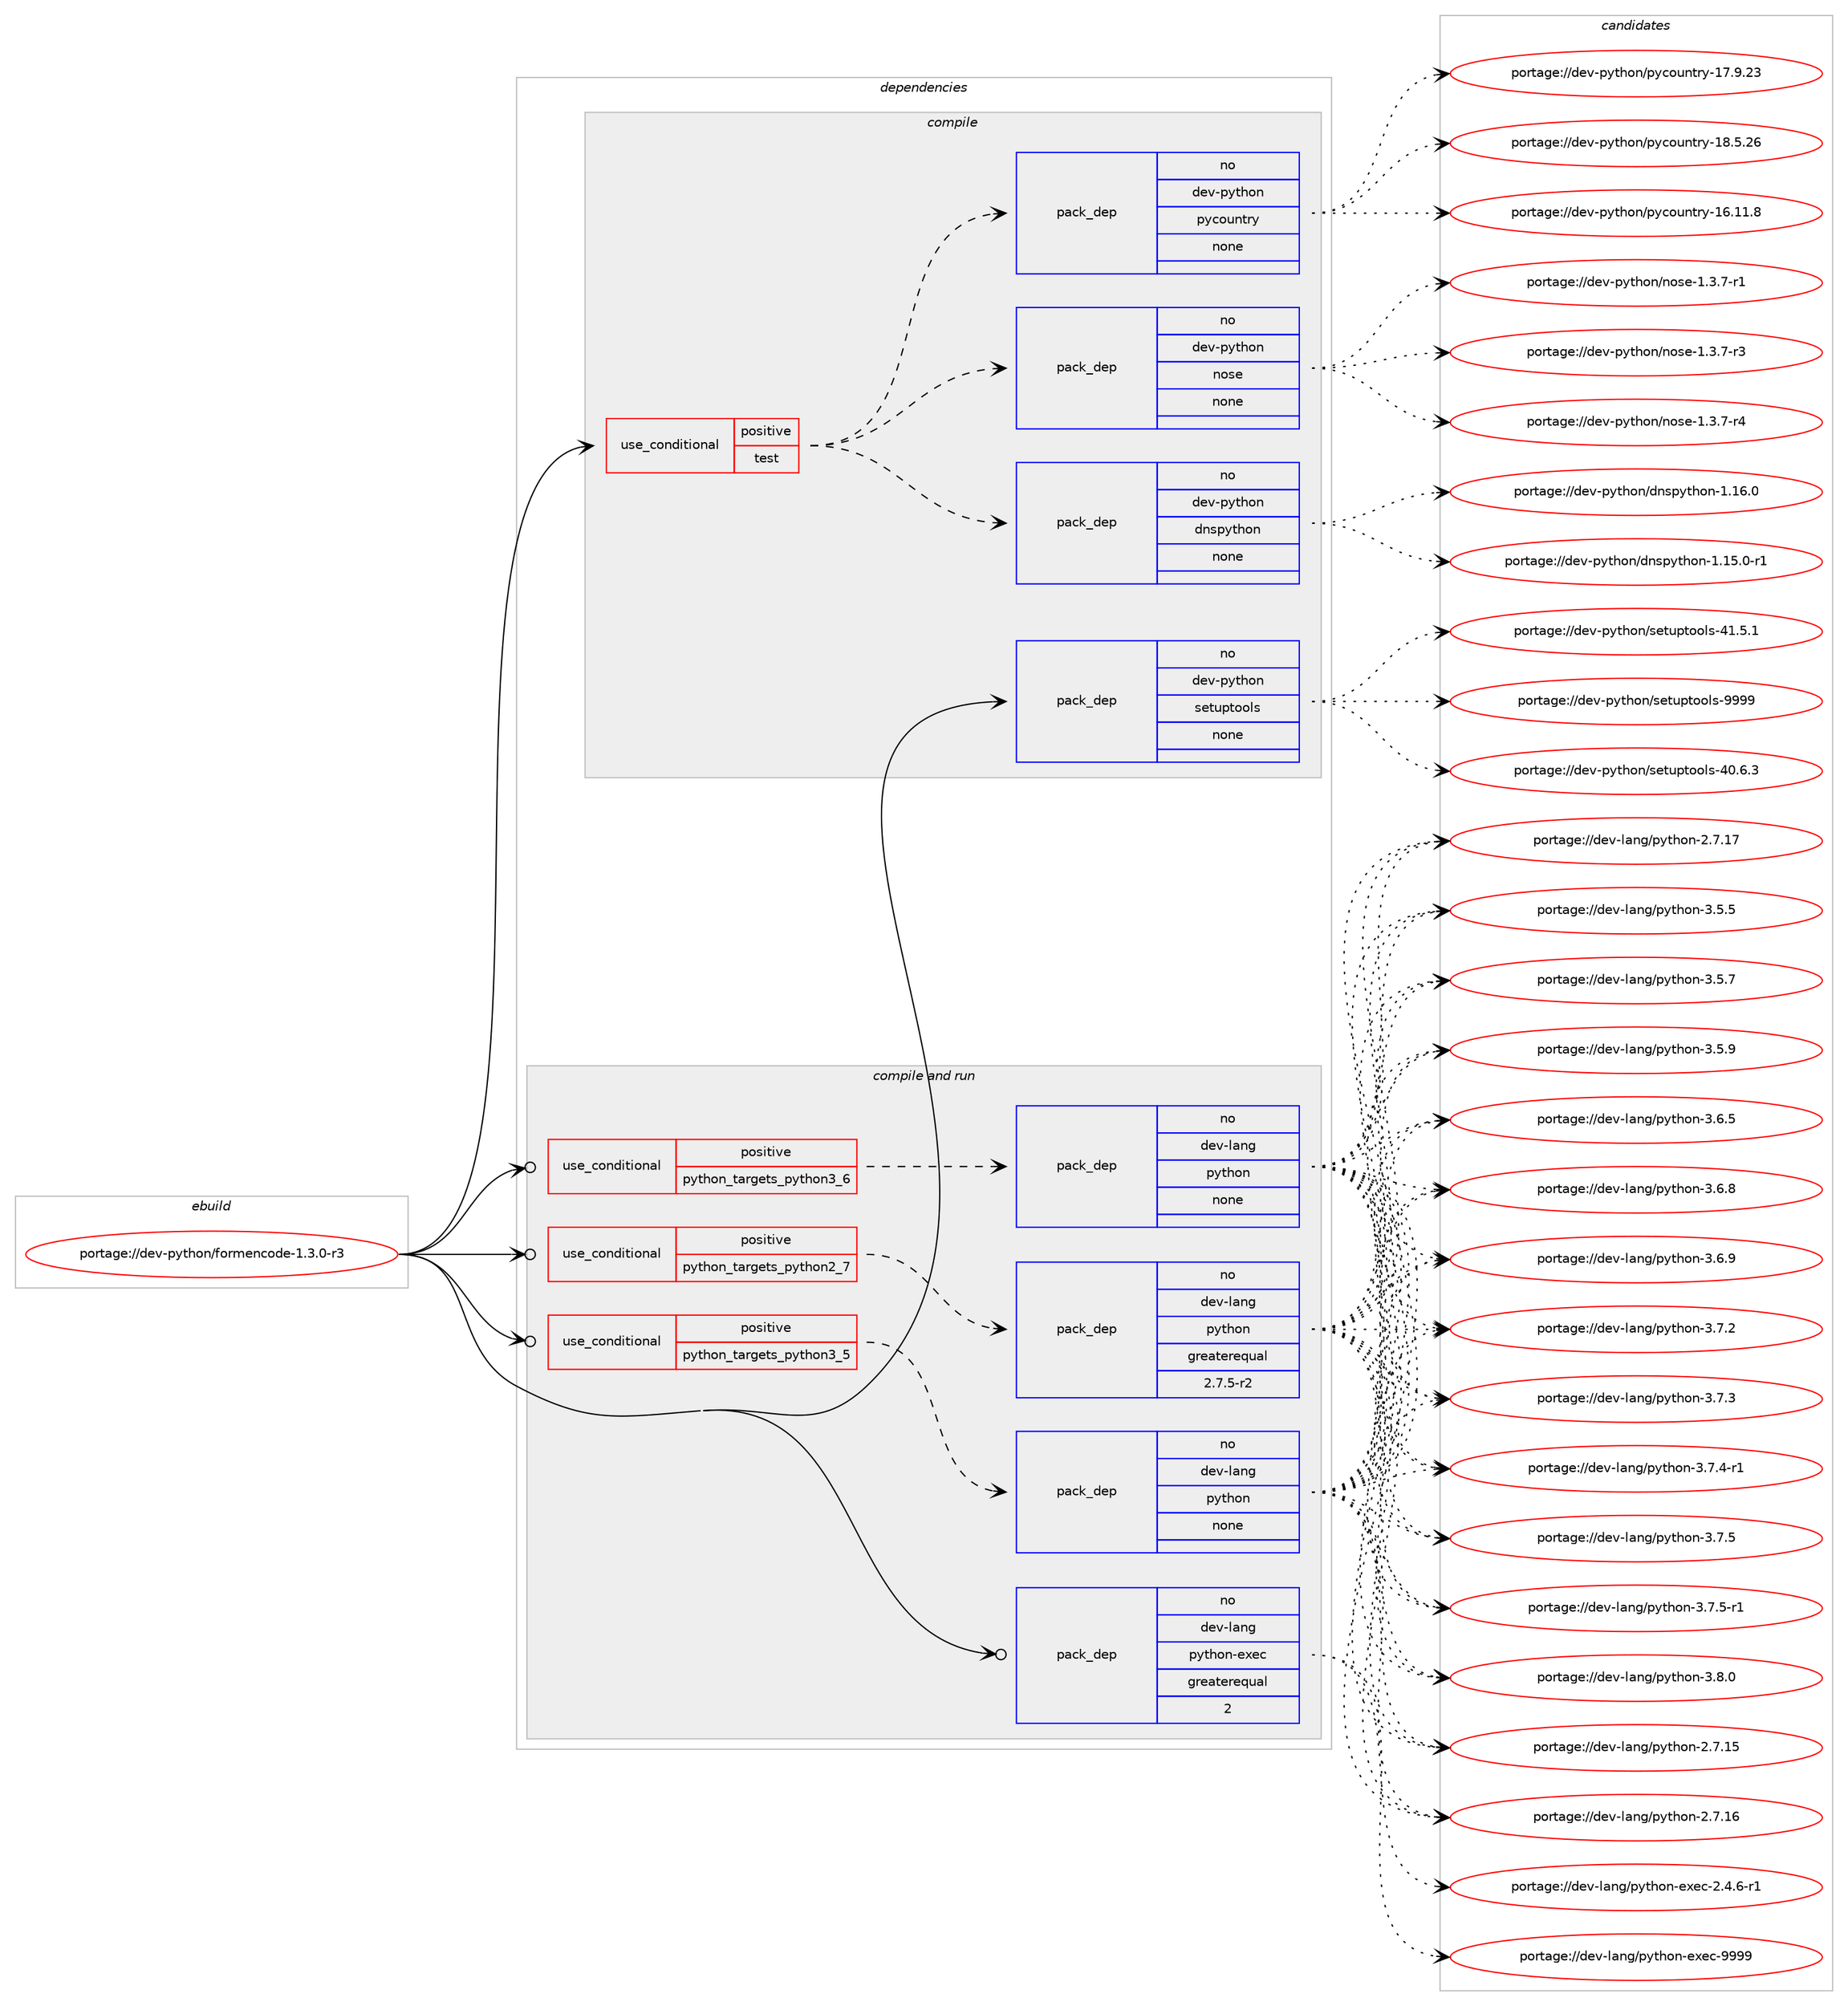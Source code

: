 digraph prolog {

# *************
# Graph options
# *************

newrank=true;
concentrate=true;
compound=true;
graph [rankdir=LR,fontname=Helvetica,fontsize=10,ranksep=1.5];#, ranksep=2.5, nodesep=0.2];
edge  [arrowhead=vee];
node  [fontname=Helvetica,fontsize=10];

# **********
# The ebuild
# **********

subgraph cluster_leftcol {
color=gray;
rank=same;
label=<<i>ebuild</i>>;
id [label="portage://dev-python/formencode-1.3.0-r3", color=red, width=4, href="../dev-python/formencode-1.3.0-r3.svg"];
}

# ****************
# The dependencies
# ****************

subgraph cluster_midcol {
color=gray;
label=<<i>dependencies</i>>;
subgraph cluster_compile {
fillcolor="#eeeeee";
style=filled;
label=<<i>compile</i>>;
subgraph cond28964 {
dependency140568 [label=<<TABLE BORDER="0" CELLBORDER="1" CELLSPACING="0" CELLPADDING="4"><TR><TD ROWSPAN="3" CELLPADDING="10">use_conditional</TD></TR><TR><TD>positive</TD></TR><TR><TD>test</TD></TR></TABLE>>, shape=none, color=red];
subgraph pack108286 {
dependency140569 [label=<<TABLE BORDER="0" CELLBORDER="1" CELLSPACING="0" CELLPADDING="4" WIDTH="220"><TR><TD ROWSPAN="6" CELLPADDING="30">pack_dep</TD></TR><TR><TD WIDTH="110">no</TD></TR><TR><TD>dev-python</TD></TR><TR><TD>dnspython</TD></TR><TR><TD>none</TD></TR><TR><TD></TD></TR></TABLE>>, shape=none, color=blue];
}
dependency140568:e -> dependency140569:w [weight=20,style="dashed",arrowhead="vee"];
subgraph pack108287 {
dependency140570 [label=<<TABLE BORDER="0" CELLBORDER="1" CELLSPACING="0" CELLPADDING="4" WIDTH="220"><TR><TD ROWSPAN="6" CELLPADDING="30">pack_dep</TD></TR><TR><TD WIDTH="110">no</TD></TR><TR><TD>dev-python</TD></TR><TR><TD>nose</TD></TR><TR><TD>none</TD></TR><TR><TD></TD></TR></TABLE>>, shape=none, color=blue];
}
dependency140568:e -> dependency140570:w [weight=20,style="dashed",arrowhead="vee"];
subgraph pack108288 {
dependency140571 [label=<<TABLE BORDER="0" CELLBORDER="1" CELLSPACING="0" CELLPADDING="4" WIDTH="220"><TR><TD ROWSPAN="6" CELLPADDING="30">pack_dep</TD></TR><TR><TD WIDTH="110">no</TD></TR><TR><TD>dev-python</TD></TR><TR><TD>pycountry</TD></TR><TR><TD>none</TD></TR><TR><TD></TD></TR></TABLE>>, shape=none, color=blue];
}
dependency140568:e -> dependency140571:w [weight=20,style="dashed",arrowhead="vee"];
}
id:e -> dependency140568:w [weight=20,style="solid",arrowhead="vee"];
subgraph pack108289 {
dependency140572 [label=<<TABLE BORDER="0" CELLBORDER="1" CELLSPACING="0" CELLPADDING="4" WIDTH="220"><TR><TD ROWSPAN="6" CELLPADDING="30">pack_dep</TD></TR><TR><TD WIDTH="110">no</TD></TR><TR><TD>dev-python</TD></TR><TR><TD>setuptools</TD></TR><TR><TD>none</TD></TR><TR><TD></TD></TR></TABLE>>, shape=none, color=blue];
}
id:e -> dependency140572:w [weight=20,style="solid",arrowhead="vee"];
}
subgraph cluster_compileandrun {
fillcolor="#eeeeee";
style=filled;
label=<<i>compile and run</i>>;
subgraph cond28965 {
dependency140573 [label=<<TABLE BORDER="0" CELLBORDER="1" CELLSPACING="0" CELLPADDING="4"><TR><TD ROWSPAN="3" CELLPADDING="10">use_conditional</TD></TR><TR><TD>positive</TD></TR><TR><TD>python_targets_python2_7</TD></TR></TABLE>>, shape=none, color=red];
subgraph pack108290 {
dependency140574 [label=<<TABLE BORDER="0" CELLBORDER="1" CELLSPACING="0" CELLPADDING="4" WIDTH="220"><TR><TD ROWSPAN="6" CELLPADDING="30">pack_dep</TD></TR><TR><TD WIDTH="110">no</TD></TR><TR><TD>dev-lang</TD></TR><TR><TD>python</TD></TR><TR><TD>greaterequal</TD></TR><TR><TD>2.7.5-r2</TD></TR></TABLE>>, shape=none, color=blue];
}
dependency140573:e -> dependency140574:w [weight=20,style="dashed",arrowhead="vee"];
}
id:e -> dependency140573:w [weight=20,style="solid",arrowhead="odotvee"];
subgraph cond28966 {
dependency140575 [label=<<TABLE BORDER="0" CELLBORDER="1" CELLSPACING="0" CELLPADDING="4"><TR><TD ROWSPAN="3" CELLPADDING="10">use_conditional</TD></TR><TR><TD>positive</TD></TR><TR><TD>python_targets_python3_5</TD></TR></TABLE>>, shape=none, color=red];
subgraph pack108291 {
dependency140576 [label=<<TABLE BORDER="0" CELLBORDER="1" CELLSPACING="0" CELLPADDING="4" WIDTH="220"><TR><TD ROWSPAN="6" CELLPADDING="30">pack_dep</TD></TR><TR><TD WIDTH="110">no</TD></TR><TR><TD>dev-lang</TD></TR><TR><TD>python</TD></TR><TR><TD>none</TD></TR><TR><TD></TD></TR></TABLE>>, shape=none, color=blue];
}
dependency140575:e -> dependency140576:w [weight=20,style="dashed",arrowhead="vee"];
}
id:e -> dependency140575:w [weight=20,style="solid",arrowhead="odotvee"];
subgraph cond28967 {
dependency140577 [label=<<TABLE BORDER="0" CELLBORDER="1" CELLSPACING="0" CELLPADDING="4"><TR><TD ROWSPAN="3" CELLPADDING="10">use_conditional</TD></TR><TR><TD>positive</TD></TR><TR><TD>python_targets_python3_6</TD></TR></TABLE>>, shape=none, color=red];
subgraph pack108292 {
dependency140578 [label=<<TABLE BORDER="0" CELLBORDER="1" CELLSPACING="0" CELLPADDING="4" WIDTH="220"><TR><TD ROWSPAN="6" CELLPADDING="30">pack_dep</TD></TR><TR><TD WIDTH="110">no</TD></TR><TR><TD>dev-lang</TD></TR><TR><TD>python</TD></TR><TR><TD>none</TD></TR><TR><TD></TD></TR></TABLE>>, shape=none, color=blue];
}
dependency140577:e -> dependency140578:w [weight=20,style="dashed",arrowhead="vee"];
}
id:e -> dependency140577:w [weight=20,style="solid",arrowhead="odotvee"];
subgraph pack108293 {
dependency140579 [label=<<TABLE BORDER="0" CELLBORDER="1" CELLSPACING="0" CELLPADDING="4" WIDTH="220"><TR><TD ROWSPAN="6" CELLPADDING="30">pack_dep</TD></TR><TR><TD WIDTH="110">no</TD></TR><TR><TD>dev-lang</TD></TR><TR><TD>python-exec</TD></TR><TR><TD>greaterequal</TD></TR><TR><TD>2</TD></TR></TABLE>>, shape=none, color=blue];
}
id:e -> dependency140579:w [weight=20,style="solid",arrowhead="odotvee"];
}
subgraph cluster_run {
fillcolor="#eeeeee";
style=filled;
label=<<i>run</i>>;
}
}

# **************
# The candidates
# **************

subgraph cluster_choices {
rank=same;
color=gray;
label=<<i>candidates</i>>;

subgraph choice108286 {
color=black;
nodesep=1;
choiceportage1001011184511212111610411111047100110115112121116104111110454946495346484511449 [label="portage://dev-python/dnspython-1.15.0-r1", color=red, width=4,href="../dev-python/dnspython-1.15.0-r1.svg"];
choiceportage100101118451121211161041111104710011011511212111610411111045494649544648 [label="portage://dev-python/dnspython-1.16.0", color=red, width=4,href="../dev-python/dnspython-1.16.0.svg"];
dependency140569:e -> choiceportage1001011184511212111610411111047100110115112121116104111110454946495346484511449:w [style=dotted,weight="100"];
dependency140569:e -> choiceportage100101118451121211161041111104710011011511212111610411111045494649544648:w [style=dotted,weight="100"];
}
subgraph choice108287 {
color=black;
nodesep=1;
choiceportage10010111845112121116104111110471101111151014549465146554511449 [label="portage://dev-python/nose-1.3.7-r1", color=red, width=4,href="../dev-python/nose-1.3.7-r1.svg"];
choiceportage10010111845112121116104111110471101111151014549465146554511451 [label="portage://dev-python/nose-1.3.7-r3", color=red, width=4,href="../dev-python/nose-1.3.7-r3.svg"];
choiceportage10010111845112121116104111110471101111151014549465146554511452 [label="portage://dev-python/nose-1.3.7-r4", color=red, width=4,href="../dev-python/nose-1.3.7-r4.svg"];
dependency140570:e -> choiceportage10010111845112121116104111110471101111151014549465146554511449:w [style=dotted,weight="100"];
dependency140570:e -> choiceportage10010111845112121116104111110471101111151014549465146554511451:w [style=dotted,weight="100"];
dependency140570:e -> choiceportage10010111845112121116104111110471101111151014549465146554511452:w [style=dotted,weight="100"];
}
subgraph choice108288 {
color=black;
nodesep=1;
choiceportage1001011184511212111610411111047112121991111171101161141214549544649494656 [label="portage://dev-python/pycountry-16.11.8", color=red, width=4,href="../dev-python/pycountry-16.11.8.svg"];
choiceportage1001011184511212111610411111047112121991111171101161141214549554657465051 [label="portage://dev-python/pycountry-17.9.23", color=red, width=4,href="../dev-python/pycountry-17.9.23.svg"];
choiceportage1001011184511212111610411111047112121991111171101161141214549564653465054 [label="portage://dev-python/pycountry-18.5.26", color=red, width=4,href="../dev-python/pycountry-18.5.26.svg"];
dependency140571:e -> choiceportage1001011184511212111610411111047112121991111171101161141214549544649494656:w [style=dotted,weight="100"];
dependency140571:e -> choiceportage1001011184511212111610411111047112121991111171101161141214549554657465051:w [style=dotted,weight="100"];
dependency140571:e -> choiceportage1001011184511212111610411111047112121991111171101161141214549564653465054:w [style=dotted,weight="100"];
}
subgraph choice108289 {
color=black;
nodesep=1;
choiceportage100101118451121211161041111104711510111611711211611111110811545524846544651 [label="portage://dev-python/setuptools-40.6.3", color=red, width=4,href="../dev-python/setuptools-40.6.3.svg"];
choiceportage100101118451121211161041111104711510111611711211611111110811545524946534649 [label="portage://dev-python/setuptools-41.5.1", color=red, width=4,href="../dev-python/setuptools-41.5.1.svg"];
choiceportage10010111845112121116104111110471151011161171121161111111081154557575757 [label="portage://dev-python/setuptools-9999", color=red, width=4,href="../dev-python/setuptools-9999.svg"];
dependency140572:e -> choiceportage100101118451121211161041111104711510111611711211611111110811545524846544651:w [style=dotted,weight="100"];
dependency140572:e -> choiceportage100101118451121211161041111104711510111611711211611111110811545524946534649:w [style=dotted,weight="100"];
dependency140572:e -> choiceportage10010111845112121116104111110471151011161171121161111111081154557575757:w [style=dotted,weight="100"];
}
subgraph choice108290 {
color=black;
nodesep=1;
choiceportage10010111845108971101034711212111610411111045504655464953 [label="portage://dev-lang/python-2.7.15", color=red, width=4,href="../dev-lang/python-2.7.15.svg"];
choiceportage10010111845108971101034711212111610411111045504655464954 [label="portage://dev-lang/python-2.7.16", color=red, width=4,href="../dev-lang/python-2.7.16.svg"];
choiceportage10010111845108971101034711212111610411111045504655464955 [label="portage://dev-lang/python-2.7.17", color=red, width=4,href="../dev-lang/python-2.7.17.svg"];
choiceportage100101118451089711010347112121116104111110455146534653 [label="portage://dev-lang/python-3.5.5", color=red, width=4,href="../dev-lang/python-3.5.5.svg"];
choiceportage100101118451089711010347112121116104111110455146534655 [label="portage://dev-lang/python-3.5.7", color=red, width=4,href="../dev-lang/python-3.5.7.svg"];
choiceportage100101118451089711010347112121116104111110455146534657 [label="portage://dev-lang/python-3.5.9", color=red, width=4,href="../dev-lang/python-3.5.9.svg"];
choiceportage100101118451089711010347112121116104111110455146544653 [label="portage://dev-lang/python-3.6.5", color=red, width=4,href="../dev-lang/python-3.6.5.svg"];
choiceportage100101118451089711010347112121116104111110455146544656 [label="portage://dev-lang/python-3.6.8", color=red, width=4,href="../dev-lang/python-3.6.8.svg"];
choiceportage100101118451089711010347112121116104111110455146544657 [label="portage://dev-lang/python-3.6.9", color=red, width=4,href="../dev-lang/python-3.6.9.svg"];
choiceportage100101118451089711010347112121116104111110455146554650 [label="portage://dev-lang/python-3.7.2", color=red, width=4,href="../dev-lang/python-3.7.2.svg"];
choiceportage100101118451089711010347112121116104111110455146554651 [label="portage://dev-lang/python-3.7.3", color=red, width=4,href="../dev-lang/python-3.7.3.svg"];
choiceportage1001011184510897110103471121211161041111104551465546524511449 [label="portage://dev-lang/python-3.7.4-r1", color=red, width=4,href="../dev-lang/python-3.7.4-r1.svg"];
choiceportage100101118451089711010347112121116104111110455146554653 [label="portage://dev-lang/python-3.7.5", color=red, width=4,href="../dev-lang/python-3.7.5.svg"];
choiceportage1001011184510897110103471121211161041111104551465546534511449 [label="portage://dev-lang/python-3.7.5-r1", color=red, width=4,href="../dev-lang/python-3.7.5-r1.svg"];
choiceportage100101118451089711010347112121116104111110455146564648 [label="portage://dev-lang/python-3.8.0", color=red, width=4,href="../dev-lang/python-3.8.0.svg"];
dependency140574:e -> choiceportage10010111845108971101034711212111610411111045504655464953:w [style=dotted,weight="100"];
dependency140574:e -> choiceportage10010111845108971101034711212111610411111045504655464954:w [style=dotted,weight="100"];
dependency140574:e -> choiceportage10010111845108971101034711212111610411111045504655464955:w [style=dotted,weight="100"];
dependency140574:e -> choiceportage100101118451089711010347112121116104111110455146534653:w [style=dotted,weight="100"];
dependency140574:e -> choiceportage100101118451089711010347112121116104111110455146534655:w [style=dotted,weight="100"];
dependency140574:e -> choiceportage100101118451089711010347112121116104111110455146534657:w [style=dotted,weight="100"];
dependency140574:e -> choiceportage100101118451089711010347112121116104111110455146544653:w [style=dotted,weight="100"];
dependency140574:e -> choiceportage100101118451089711010347112121116104111110455146544656:w [style=dotted,weight="100"];
dependency140574:e -> choiceportage100101118451089711010347112121116104111110455146544657:w [style=dotted,weight="100"];
dependency140574:e -> choiceportage100101118451089711010347112121116104111110455146554650:w [style=dotted,weight="100"];
dependency140574:e -> choiceportage100101118451089711010347112121116104111110455146554651:w [style=dotted,weight="100"];
dependency140574:e -> choiceportage1001011184510897110103471121211161041111104551465546524511449:w [style=dotted,weight="100"];
dependency140574:e -> choiceportage100101118451089711010347112121116104111110455146554653:w [style=dotted,weight="100"];
dependency140574:e -> choiceportage1001011184510897110103471121211161041111104551465546534511449:w [style=dotted,weight="100"];
dependency140574:e -> choiceportage100101118451089711010347112121116104111110455146564648:w [style=dotted,weight="100"];
}
subgraph choice108291 {
color=black;
nodesep=1;
choiceportage10010111845108971101034711212111610411111045504655464953 [label="portage://dev-lang/python-2.7.15", color=red, width=4,href="../dev-lang/python-2.7.15.svg"];
choiceportage10010111845108971101034711212111610411111045504655464954 [label="portage://dev-lang/python-2.7.16", color=red, width=4,href="../dev-lang/python-2.7.16.svg"];
choiceportage10010111845108971101034711212111610411111045504655464955 [label="portage://dev-lang/python-2.7.17", color=red, width=4,href="../dev-lang/python-2.7.17.svg"];
choiceportage100101118451089711010347112121116104111110455146534653 [label="portage://dev-lang/python-3.5.5", color=red, width=4,href="../dev-lang/python-3.5.5.svg"];
choiceportage100101118451089711010347112121116104111110455146534655 [label="portage://dev-lang/python-3.5.7", color=red, width=4,href="../dev-lang/python-3.5.7.svg"];
choiceportage100101118451089711010347112121116104111110455146534657 [label="portage://dev-lang/python-3.5.9", color=red, width=4,href="../dev-lang/python-3.5.9.svg"];
choiceportage100101118451089711010347112121116104111110455146544653 [label="portage://dev-lang/python-3.6.5", color=red, width=4,href="../dev-lang/python-3.6.5.svg"];
choiceportage100101118451089711010347112121116104111110455146544656 [label="portage://dev-lang/python-3.6.8", color=red, width=4,href="../dev-lang/python-3.6.8.svg"];
choiceportage100101118451089711010347112121116104111110455146544657 [label="portage://dev-lang/python-3.6.9", color=red, width=4,href="../dev-lang/python-3.6.9.svg"];
choiceportage100101118451089711010347112121116104111110455146554650 [label="portage://dev-lang/python-3.7.2", color=red, width=4,href="../dev-lang/python-3.7.2.svg"];
choiceportage100101118451089711010347112121116104111110455146554651 [label="portage://dev-lang/python-3.7.3", color=red, width=4,href="../dev-lang/python-3.7.3.svg"];
choiceportage1001011184510897110103471121211161041111104551465546524511449 [label="portage://dev-lang/python-3.7.4-r1", color=red, width=4,href="../dev-lang/python-3.7.4-r1.svg"];
choiceportage100101118451089711010347112121116104111110455146554653 [label="portage://dev-lang/python-3.7.5", color=red, width=4,href="../dev-lang/python-3.7.5.svg"];
choiceportage1001011184510897110103471121211161041111104551465546534511449 [label="portage://dev-lang/python-3.7.5-r1", color=red, width=4,href="../dev-lang/python-3.7.5-r1.svg"];
choiceportage100101118451089711010347112121116104111110455146564648 [label="portage://dev-lang/python-3.8.0", color=red, width=4,href="../dev-lang/python-3.8.0.svg"];
dependency140576:e -> choiceportage10010111845108971101034711212111610411111045504655464953:w [style=dotted,weight="100"];
dependency140576:e -> choiceportage10010111845108971101034711212111610411111045504655464954:w [style=dotted,weight="100"];
dependency140576:e -> choiceportage10010111845108971101034711212111610411111045504655464955:w [style=dotted,weight="100"];
dependency140576:e -> choiceportage100101118451089711010347112121116104111110455146534653:w [style=dotted,weight="100"];
dependency140576:e -> choiceportage100101118451089711010347112121116104111110455146534655:w [style=dotted,weight="100"];
dependency140576:e -> choiceportage100101118451089711010347112121116104111110455146534657:w [style=dotted,weight="100"];
dependency140576:e -> choiceportage100101118451089711010347112121116104111110455146544653:w [style=dotted,weight="100"];
dependency140576:e -> choiceportage100101118451089711010347112121116104111110455146544656:w [style=dotted,weight="100"];
dependency140576:e -> choiceportage100101118451089711010347112121116104111110455146544657:w [style=dotted,weight="100"];
dependency140576:e -> choiceportage100101118451089711010347112121116104111110455146554650:w [style=dotted,weight="100"];
dependency140576:e -> choiceportage100101118451089711010347112121116104111110455146554651:w [style=dotted,weight="100"];
dependency140576:e -> choiceportage1001011184510897110103471121211161041111104551465546524511449:w [style=dotted,weight="100"];
dependency140576:e -> choiceportage100101118451089711010347112121116104111110455146554653:w [style=dotted,weight="100"];
dependency140576:e -> choiceportage1001011184510897110103471121211161041111104551465546534511449:w [style=dotted,weight="100"];
dependency140576:e -> choiceportage100101118451089711010347112121116104111110455146564648:w [style=dotted,weight="100"];
}
subgraph choice108292 {
color=black;
nodesep=1;
choiceportage10010111845108971101034711212111610411111045504655464953 [label="portage://dev-lang/python-2.7.15", color=red, width=4,href="../dev-lang/python-2.7.15.svg"];
choiceportage10010111845108971101034711212111610411111045504655464954 [label="portage://dev-lang/python-2.7.16", color=red, width=4,href="../dev-lang/python-2.7.16.svg"];
choiceportage10010111845108971101034711212111610411111045504655464955 [label="portage://dev-lang/python-2.7.17", color=red, width=4,href="../dev-lang/python-2.7.17.svg"];
choiceportage100101118451089711010347112121116104111110455146534653 [label="portage://dev-lang/python-3.5.5", color=red, width=4,href="../dev-lang/python-3.5.5.svg"];
choiceportage100101118451089711010347112121116104111110455146534655 [label="portage://dev-lang/python-3.5.7", color=red, width=4,href="../dev-lang/python-3.5.7.svg"];
choiceportage100101118451089711010347112121116104111110455146534657 [label="portage://dev-lang/python-3.5.9", color=red, width=4,href="../dev-lang/python-3.5.9.svg"];
choiceportage100101118451089711010347112121116104111110455146544653 [label="portage://dev-lang/python-3.6.5", color=red, width=4,href="../dev-lang/python-3.6.5.svg"];
choiceportage100101118451089711010347112121116104111110455146544656 [label="portage://dev-lang/python-3.6.8", color=red, width=4,href="../dev-lang/python-3.6.8.svg"];
choiceportage100101118451089711010347112121116104111110455146544657 [label="portage://dev-lang/python-3.6.9", color=red, width=4,href="../dev-lang/python-3.6.9.svg"];
choiceportage100101118451089711010347112121116104111110455146554650 [label="portage://dev-lang/python-3.7.2", color=red, width=4,href="../dev-lang/python-3.7.2.svg"];
choiceportage100101118451089711010347112121116104111110455146554651 [label="portage://dev-lang/python-3.7.3", color=red, width=4,href="../dev-lang/python-3.7.3.svg"];
choiceportage1001011184510897110103471121211161041111104551465546524511449 [label="portage://dev-lang/python-3.7.4-r1", color=red, width=4,href="../dev-lang/python-3.7.4-r1.svg"];
choiceportage100101118451089711010347112121116104111110455146554653 [label="portage://dev-lang/python-3.7.5", color=red, width=4,href="../dev-lang/python-3.7.5.svg"];
choiceportage1001011184510897110103471121211161041111104551465546534511449 [label="portage://dev-lang/python-3.7.5-r1", color=red, width=4,href="../dev-lang/python-3.7.5-r1.svg"];
choiceportage100101118451089711010347112121116104111110455146564648 [label="portage://dev-lang/python-3.8.0", color=red, width=4,href="../dev-lang/python-3.8.0.svg"];
dependency140578:e -> choiceportage10010111845108971101034711212111610411111045504655464953:w [style=dotted,weight="100"];
dependency140578:e -> choiceportage10010111845108971101034711212111610411111045504655464954:w [style=dotted,weight="100"];
dependency140578:e -> choiceportage10010111845108971101034711212111610411111045504655464955:w [style=dotted,weight="100"];
dependency140578:e -> choiceportage100101118451089711010347112121116104111110455146534653:w [style=dotted,weight="100"];
dependency140578:e -> choiceportage100101118451089711010347112121116104111110455146534655:w [style=dotted,weight="100"];
dependency140578:e -> choiceportage100101118451089711010347112121116104111110455146534657:w [style=dotted,weight="100"];
dependency140578:e -> choiceportage100101118451089711010347112121116104111110455146544653:w [style=dotted,weight="100"];
dependency140578:e -> choiceportage100101118451089711010347112121116104111110455146544656:w [style=dotted,weight="100"];
dependency140578:e -> choiceportage100101118451089711010347112121116104111110455146544657:w [style=dotted,weight="100"];
dependency140578:e -> choiceportage100101118451089711010347112121116104111110455146554650:w [style=dotted,weight="100"];
dependency140578:e -> choiceportage100101118451089711010347112121116104111110455146554651:w [style=dotted,weight="100"];
dependency140578:e -> choiceportage1001011184510897110103471121211161041111104551465546524511449:w [style=dotted,weight="100"];
dependency140578:e -> choiceportage100101118451089711010347112121116104111110455146554653:w [style=dotted,weight="100"];
dependency140578:e -> choiceportage1001011184510897110103471121211161041111104551465546534511449:w [style=dotted,weight="100"];
dependency140578:e -> choiceportage100101118451089711010347112121116104111110455146564648:w [style=dotted,weight="100"];
}
subgraph choice108293 {
color=black;
nodesep=1;
choiceportage10010111845108971101034711212111610411111045101120101994550465246544511449 [label="portage://dev-lang/python-exec-2.4.6-r1", color=red, width=4,href="../dev-lang/python-exec-2.4.6-r1.svg"];
choiceportage10010111845108971101034711212111610411111045101120101994557575757 [label="portage://dev-lang/python-exec-9999", color=red, width=4,href="../dev-lang/python-exec-9999.svg"];
dependency140579:e -> choiceportage10010111845108971101034711212111610411111045101120101994550465246544511449:w [style=dotted,weight="100"];
dependency140579:e -> choiceportage10010111845108971101034711212111610411111045101120101994557575757:w [style=dotted,weight="100"];
}
}

}
